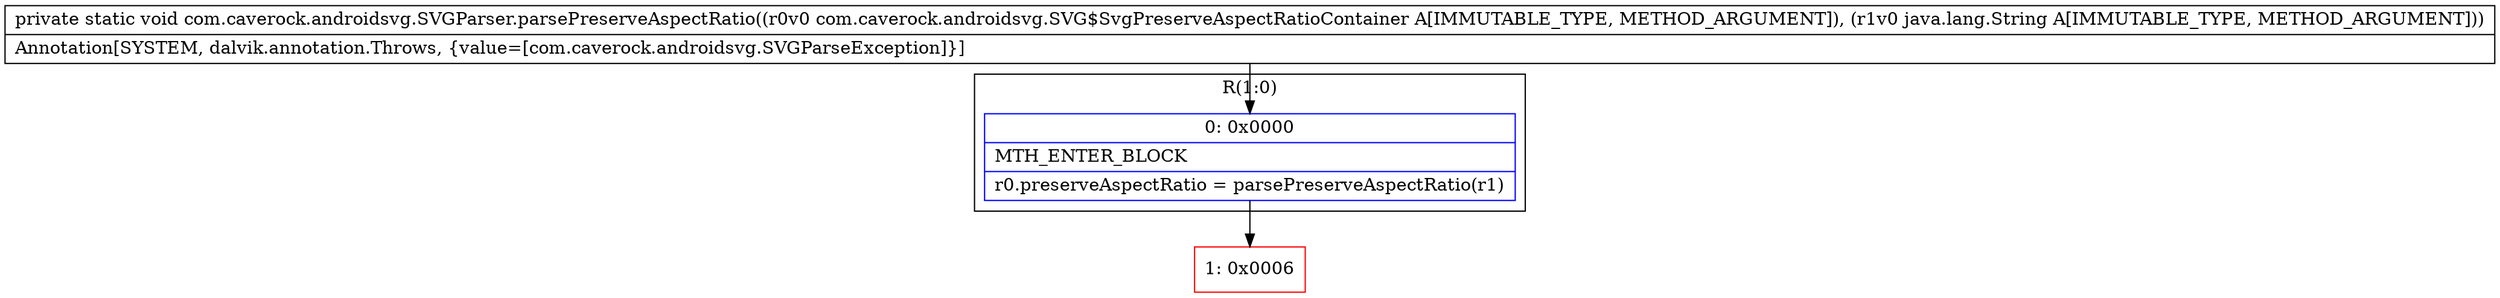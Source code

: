 digraph "CFG forcom.caverock.androidsvg.SVGParser.parsePreserveAspectRatio(Lcom\/caverock\/androidsvg\/SVG$SvgPreserveAspectRatioContainer;Ljava\/lang\/String;)V" {
subgraph cluster_Region_533345464 {
label = "R(1:0)";
node [shape=record,color=blue];
Node_0 [shape=record,label="{0\:\ 0x0000|MTH_ENTER_BLOCK\l|r0.preserveAspectRatio = parsePreserveAspectRatio(r1)\l}"];
}
Node_1 [shape=record,color=red,label="{1\:\ 0x0006}"];
MethodNode[shape=record,label="{private static void com.caverock.androidsvg.SVGParser.parsePreserveAspectRatio((r0v0 com.caverock.androidsvg.SVG$SvgPreserveAspectRatioContainer A[IMMUTABLE_TYPE, METHOD_ARGUMENT]), (r1v0 java.lang.String A[IMMUTABLE_TYPE, METHOD_ARGUMENT]))  | Annotation[SYSTEM, dalvik.annotation.Throws, \{value=[com.caverock.androidsvg.SVGParseException]\}]\l}"];
MethodNode -> Node_0;
Node_0 -> Node_1;
}

